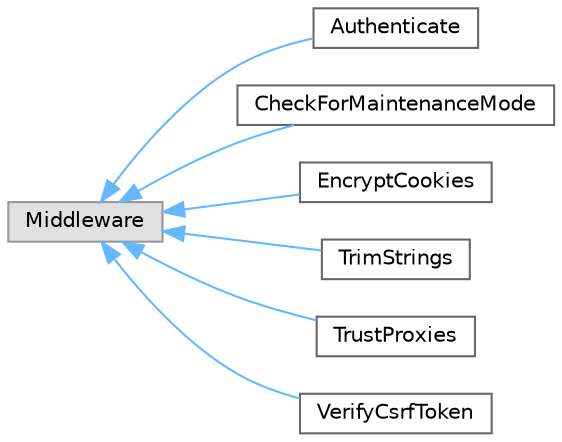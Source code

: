 digraph "Graphical Class Hierarchy"
{
 // LATEX_PDF_SIZE
  bgcolor="transparent";
  edge [fontname=Helvetica,fontsize=10,labelfontname=Helvetica,labelfontsize=10];
  node [fontname=Helvetica,fontsize=10,shape=box,height=0.2,width=0.4];
  rankdir="LR";
  Node0 [id="Node000000",label="Middleware",height=0.2,width=0.4,color="grey60", fillcolor="#E0E0E0", style="filled",tooltip=" "];
  Node0 -> Node1 [id="edge80_Node000000_Node000001",dir="back",color="steelblue1",style="solid",tooltip=" "];
  Node1 [id="Node000001",label="Authenticate",height=0.2,width=0.4,color="grey40", fillcolor="white", style="filled",URL="$class_app_1_1_http_1_1_middleware_1_1_authenticate.html",tooltip=" "];
  Node0 -> Node2 [id="edge81_Node000000_Node000002",dir="back",color="steelblue1",style="solid",tooltip=" "];
  Node2 [id="Node000002",label="CheckForMaintenanceMode",height=0.2,width=0.4,color="grey40", fillcolor="white", style="filled",URL="$class_app_1_1_http_1_1_middleware_1_1_check_for_maintenance_mode.html",tooltip=" "];
  Node0 -> Node3 [id="edge82_Node000000_Node000003",dir="back",color="steelblue1",style="solid",tooltip=" "];
  Node3 [id="Node000003",label="EncryptCookies",height=0.2,width=0.4,color="grey40", fillcolor="white", style="filled",URL="$class_app_1_1_http_1_1_middleware_1_1_encrypt_cookies.html",tooltip=" "];
  Node0 -> Node4 [id="edge83_Node000000_Node000004",dir="back",color="steelblue1",style="solid",tooltip=" "];
  Node4 [id="Node000004",label="TrimStrings",height=0.2,width=0.4,color="grey40", fillcolor="white", style="filled",URL="$class_app_1_1_http_1_1_middleware_1_1_trim_strings.html",tooltip=" "];
  Node0 -> Node5 [id="edge84_Node000000_Node000005",dir="back",color="steelblue1",style="solid",tooltip=" "];
  Node5 [id="Node000005",label="TrustProxies",height=0.2,width=0.4,color="grey40", fillcolor="white", style="filled",URL="$class_app_1_1_http_1_1_middleware_1_1_trust_proxies.html",tooltip=" "];
  Node0 -> Node6 [id="edge85_Node000000_Node000006",dir="back",color="steelblue1",style="solid",tooltip=" "];
  Node6 [id="Node000006",label="VerifyCsrfToken",height=0.2,width=0.4,color="grey40", fillcolor="white", style="filled",URL="$class_app_1_1_http_1_1_middleware_1_1_verify_csrf_token.html",tooltip=" "];
}
